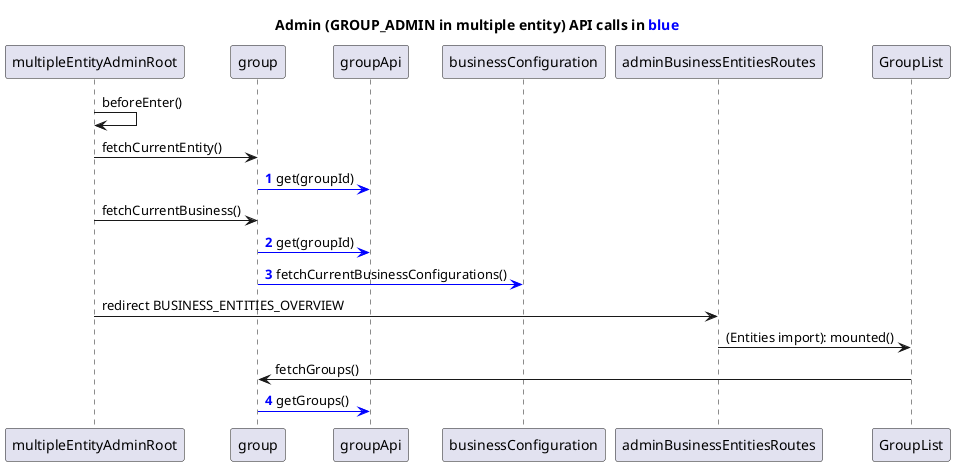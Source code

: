 @startuml
title  Admin (GROUP_ADMIN in multiple entity) API calls in <font color=blue>blue</font>

autonumber "<b><font color=blue>0</font>"

autonumber stop
multipleEntityAdminRoot -> multipleEntityAdminRoot: beforeEnter()
multipleEntityAdminRoot -> group: fetchCurrentEntity()
    autonumber resume
    group -[#blue]> groupApi: get(groupId)
    autonumber stop
multipleEntityAdminRoot -> group: fetchCurrentBusiness()
    autonumber resume
    group -[#blue]> groupApi: get(groupId)
    group -[#blue]> businessConfiguration: fetchCurrentBusinessConfigurations()
    autonumber stop


multipleEntityAdminRoot -> adminBusinessEntitiesRoutes: redirect BUSINESS_ENTITIES_OVERVIEW
adminBusinessEntitiesRoutes -> GroupList: (Entities import): mounted()
    GroupList -> group: fetchGroups()
    autonumber resume
    group -[#blue]> groupApi: getGroups()
    autonumber stop

@enduml